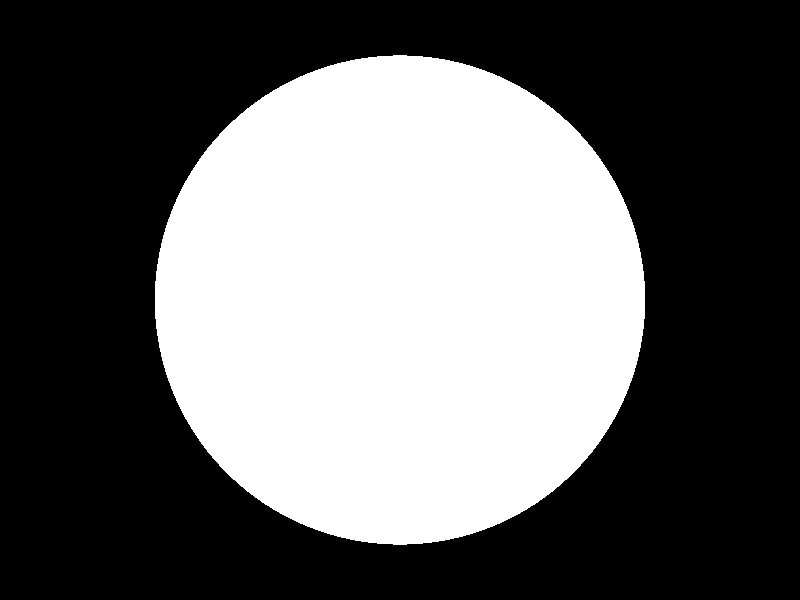 /*
 * planet.pov
 *
 * POV-Ray 3.5 scene description for Earth-like planet
 *
 * Copyright (c) 1990, 1996 Ville Saari
 *
 * Created: 29-Dec-90
 * Updated: 02-Jul-96
 *
 * Author:
 *
 *   Ville Saari
 *   Tallbergin puistotie 7 B 21
 *   00200 Helsinki
 *   FINLAND
 *
 *   EMail: vs@iki.fi
 */

// -w320 -h240
// -w800 -h600 +a0.3

global_settings { assumed_gamma 1 }

default { finish { ambient 0.000002 diffuse 0.999998 } }

camera { location -80*z }

light_source { 20000*<-1, 1, -1> rgb 1 }

sphere
   {
   0, 30

   pigment
      {
      bozo

      colour_map
         {
         [.7   colour rgb <0, .11, .67>   ]
         [.7   colour rgb <0, .4, 0>      ]
         [.999 colour rgb <.4, .53, .0>   ]
         [1.01 colour rgb <.53, .11, .11> ]
         }

      turbulence .5
      scale 10
      translate 100*x
      }

   finish { crand .08 }
   }

sphere
   {
   0, 30.2

   pigment
      {
      bozo

      colour_map { [.4 .9 colour rgbf 1 colour rgb 1 ] }
      turbulence 1.0
      scale <12, 3, 12>
      rotate <30, 0, -45>
      }
   }
